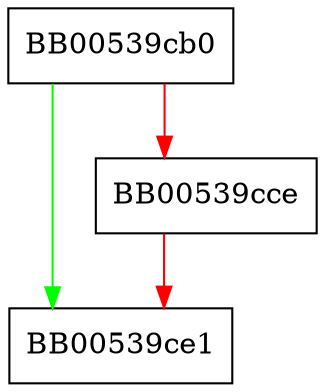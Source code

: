 digraph BIO_new_fd {
  node [shape="box"];
  graph [splines=ortho];
  BB00539cb0 -> BB00539ce1 [color="green"];
  BB00539cb0 -> BB00539cce [color="red"];
  BB00539cce -> BB00539ce1 [color="red"];
}